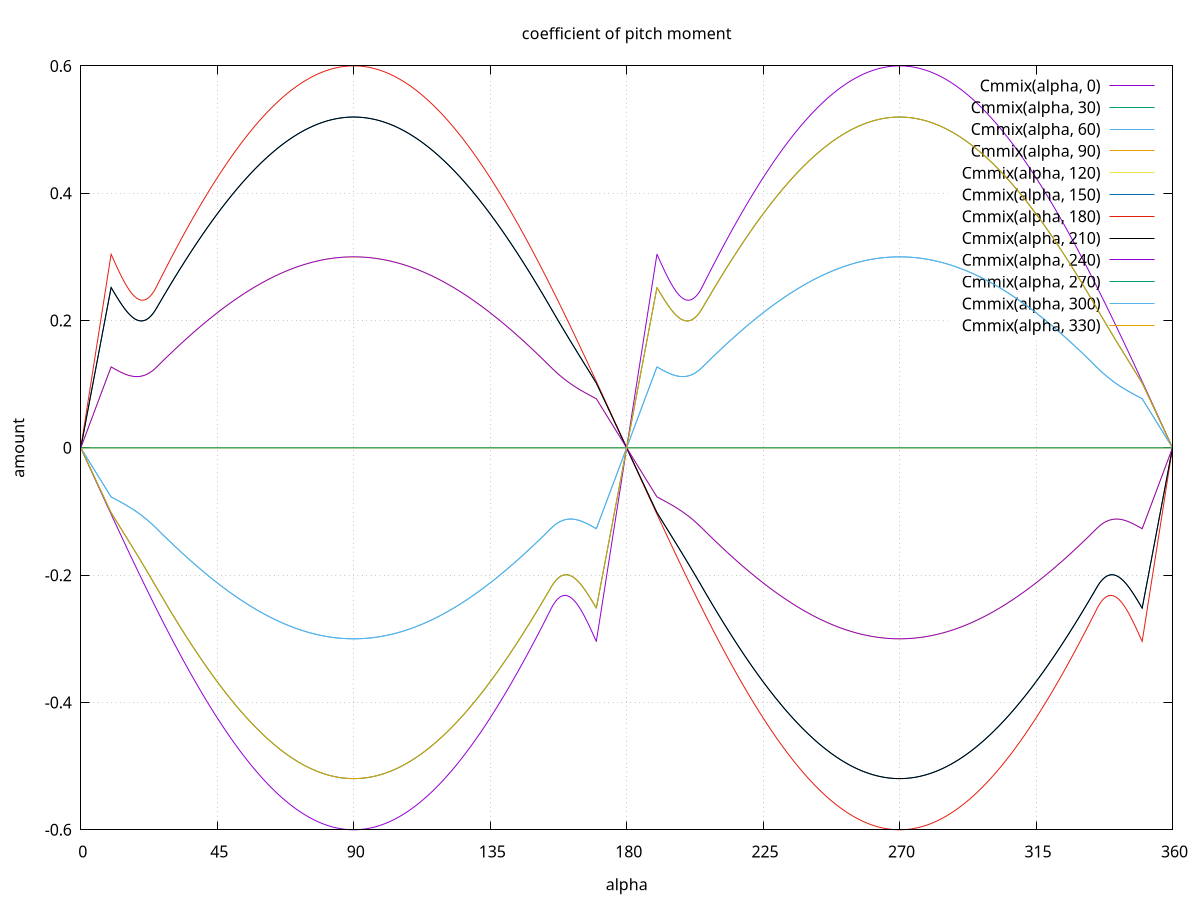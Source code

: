 set terminal x11 size 1024, 768

set ylabel "amount"
set grid
set xtics 45

set angles degrees
set samples 10000

# alpha: angle of attack
# beta: sideslip angle
# Cm: coefficient of pitch moment
# Cn: coefficient of yaw moment
# Cl: coefficient of roll moment

maximum(a, b) = a > b ? a : b
spike(alpha) = alpha < 10 ? alpha / 10 : alpha <= 25 ? 1 - sin(90 * (alpha - 10) / (25 - 10)) : 0.0

# airplane nose vector in wind system
dx(alpha, beta) = cos(alpha) * cos(beta)
dy(alpha, beta) = sin(beta)
dz(alpha, beta) = sin(alpha) * cos(beta)

angle(y, x) = atan2(y, x) >= 0 ? atan2(y, x) : atan2(y, x) + 360
length(y, x) = sqrt(y * y + x * x)
mirror(alpha) = alpha < 180 ? 180 - alpha : 540 - alpha

Cm(alpha) = -0.6 * sin(alpha) + 0.2 * (spike(maximum(alpha - 180, 0)) - spike(maximum(180 - alpha, 0)))
Cmmix(alpha, beta) = (0.5 * Cm(alpha) * (1 + cos(beta)) + 0.5 * Cm(mirror(alpha)) * (1 - cos(beta))) * cos(beta)

Cn(beta) = -2.0 * sin(beta)
Cnmix(alpha, beta) = Cn(beta) * cos(alpha)

Cl(beta) = -0.5 * sin(beta)
Clmix(alpha, beta) = Cl(beta) * cos(alpha)

set title "coefficient of pitch moment"
set xlabel "alpha"
plot [alpha=0:360] Cmmix(alpha, 0), Cmmix(alpha, 30), Cmmix(alpha, 60), Cmmix(alpha, 90), Cmmix(alpha, 120), Cmmix(alpha, 150), Cmmix(alpha, 180), Cmmix(alpha, 210), Cmmix(alpha, 240), Cmmix(alpha, 270), Cmmix(alpha, 300), Cmmix(alpha, 330)
pause -1

set title "coefficient of yaw moment"
set xlabel "beta"
plot [beta=0:360] Cnmix(-90, beta), Cnmix(-60, beta), Cnmix(-30, beta), Cnmix(0, beta), Cnmix(30, beta), Cnmix(60, beta), Cnmix(90, beta)
pause -1

set title "coefficient of roll moment"
set xlabel "beta"
plot [beta=0:360] Clmix(-90, beta), Clmix(-60, beta), Clmix(-30, beta), Clmix(0, beta), Clmix(30, beta), Clmix(60, beta), Clmix(90, beta)
pause -1
